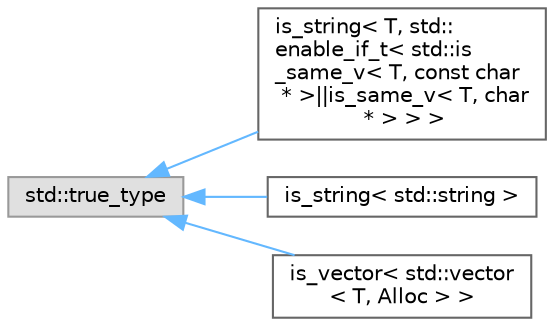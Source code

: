 digraph "Graphical Class Hierarchy"
{
 // LATEX_PDF_SIZE
  bgcolor="transparent";
  edge [fontname=Helvetica,fontsize=10,labelfontname=Helvetica,labelfontsize=10];
  node [fontname=Helvetica,fontsize=10,shape=box,height=0.2,width=0.4];
  rankdir="LR";
  Node0 [id="Node000000",label="std::true_type",height=0.2,width=0.4,color="grey60", fillcolor="#E0E0E0", style="filled",tooltip=" "];
  Node0 -> Node1 [id="edge6_Node000000_Node000001",dir="back",color="steelblue1",style="solid",tooltip=" "];
  Node1 [id="Node000001",label="is_string\< T, std::\lenable_if_t\< std::is\l_same_v\< T, const char\l * \>\|\|is_same_v\< T, char\l * \> \> \>",height=0.2,width=0.4,color="grey40", fillcolor="white", style="filled",URL="$structis__string_3_01T_00_01std_1_1enable__if__t_3_01std_1_1is__same__v_3_01T_00_01const_01char_9e7c3d36d25111ef590e5b11b3894c7a.html",tooltip="Обьединённая специализация шаблона для типо char* и const char*."];
  Node0 -> Node2 [id="edge7_Node000000_Node000002",dir="back",color="steelblue1",style="solid",tooltip=" "];
  Node2 [id="Node000002",label="is_string\< std::string \>",height=0.2,width=0.4,color="grey40", fillcolor="white", style="filled",URL="$structis__string_3_01std_1_1string_01_4.html",tooltip="Базовый шаблон true."];
  Node0 -> Node3 [id="edge8_Node000000_Node000003",dir="back",color="steelblue1",style="solid",tooltip=" "];
  Node3 [id="Node000003",label="is_vector\< std::vector\l\< T, Alloc \> \>",height=0.2,width=0.4,color="grey40", fillcolor="white", style="filled",URL="$structis__vector_3_01std_1_1vector_3_01T_00_01Alloc_01_4_01_4.html",tooltip="Cпециализация шаблона для типа вектор."];
}
